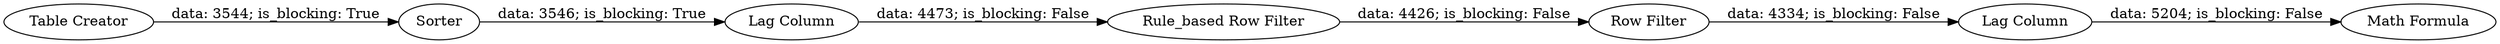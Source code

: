 digraph {
	"2221762442545197796_5" [label="Row Filter"]
	"2221762442545197796_7" [label="Math Formula"]
	"2221762442545197796_2" [label="Lag Column"]
	"2221762442545197796_4" [label="Rule_based Row Filter"]
	"2221762442545197796_1" [label="Table Creator"]
	"2221762442545197796_3" [label=Sorter]
	"2221762442545197796_6" [label="Lag Column"]
	"2221762442545197796_3" -> "2221762442545197796_2" [label="data: 3546; is_blocking: True"]
	"2221762442545197796_2" -> "2221762442545197796_4" [label="data: 4473; is_blocking: False"]
	"2221762442545197796_6" -> "2221762442545197796_7" [label="data: 5204; is_blocking: False"]
	"2221762442545197796_1" -> "2221762442545197796_3" [label="data: 3544; is_blocking: True"]
	"2221762442545197796_5" -> "2221762442545197796_6" [label="data: 4334; is_blocking: False"]
	"2221762442545197796_4" -> "2221762442545197796_5" [label="data: 4426; is_blocking: False"]
	rankdir=LR
}
